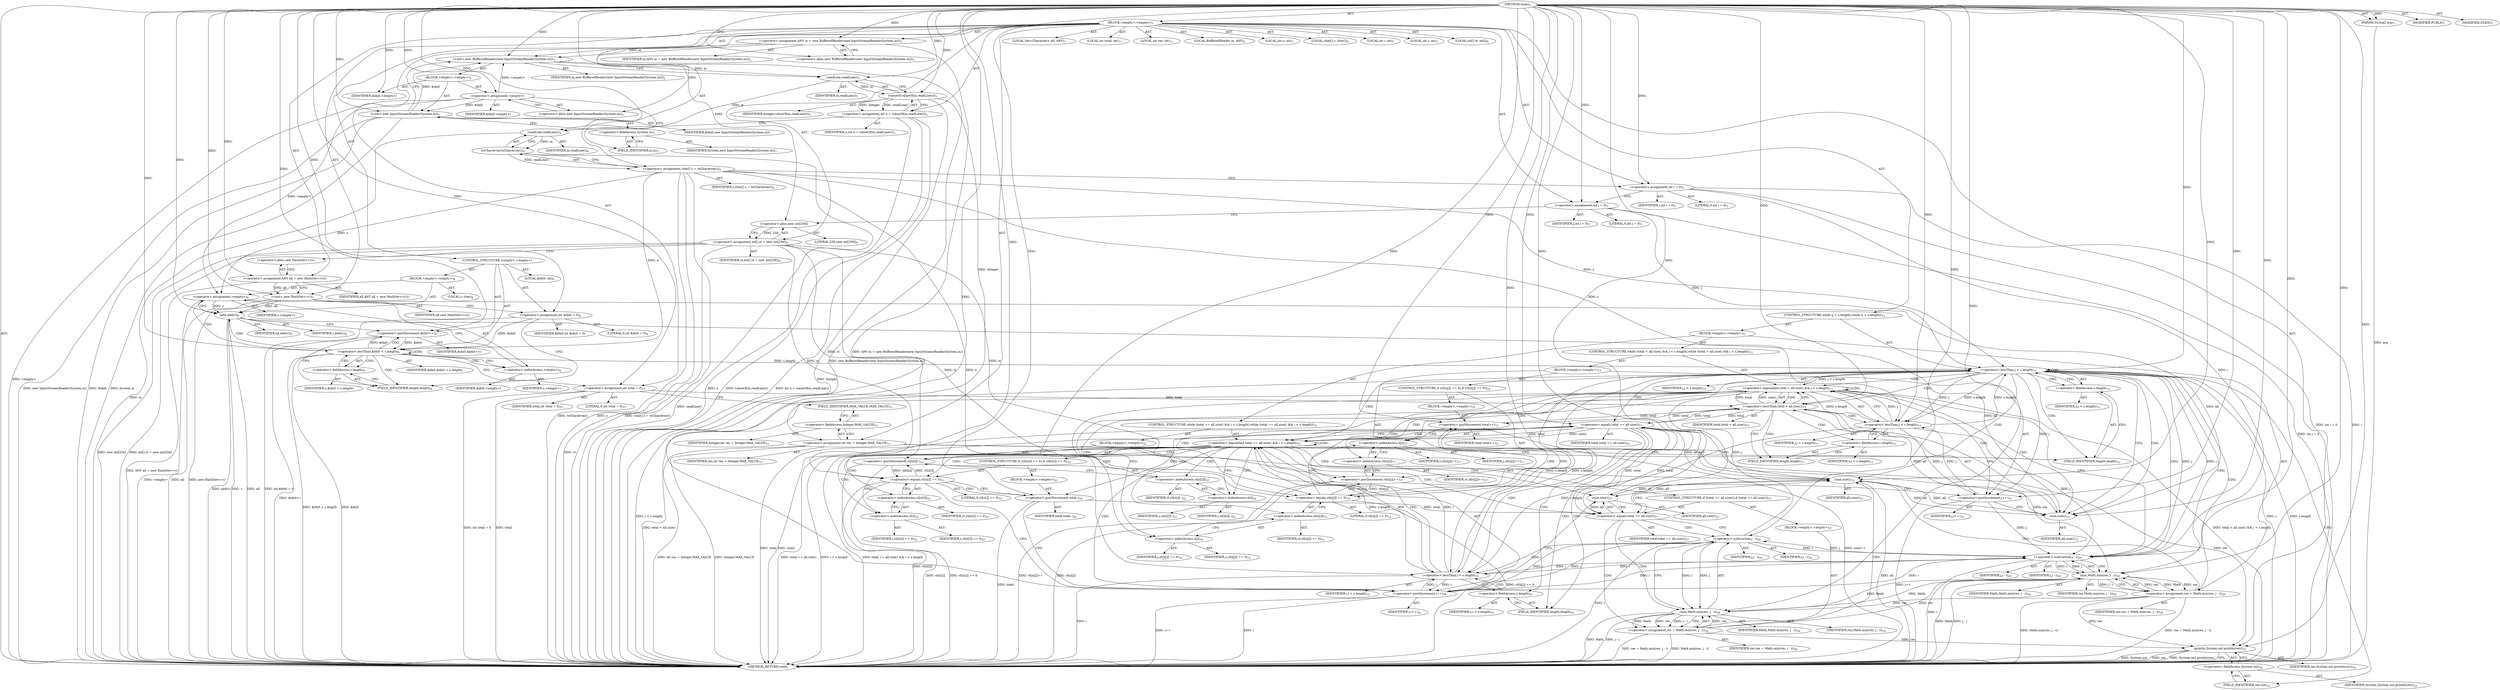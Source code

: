 digraph "main" {  
"21" [label = <(METHOD,main)<SUB>1</SUB>> ]
"22" [label = <(PARAM,String[] arg)<SUB>1</SUB>> ]
"23" [label = <(BLOCK,&lt;empty&gt;,&lt;empty&gt;)<SUB>1</SUB>> ]
"4" [label = <(LOCAL,BufferedReader in: ANY)<SUB>2</SUB>> ]
"24" [label = <(&lt;operator&gt;.assignment,ANY in = new BufferedReader(new InputStreamReader(System.in)))<SUB>2</SUB>> ]
"25" [label = <(IDENTIFIER,in,ANY in = new BufferedReader(new InputStreamReader(System.in)))<SUB>2</SUB>> ]
"26" [label = <(&lt;operator&gt;.alloc,new BufferedReader(new InputStreamReader(System.in)))<SUB>2</SUB>> ]
"27" [label = <(&lt;init&gt;,new BufferedReader(new InputStreamReader(System.in)))<SUB>2</SUB>> ]
"3" [label = <(IDENTIFIER,in,new BufferedReader(new InputStreamReader(System.in)))<SUB>2</SUB>> ]
"28" [label = <(BLOCK,&lt;empty&gt;,&lt;empty&gt;)<SUB>2</SUB>> ]
"29" [label = <(&lt;operator&gt;.assignment,&lt;empty&gt;)> ]
"30" [label = <(IDENTIFIER,$obj0,&lt;empty&gt;)> ]
"31" [label = <(&lt;operator&gt;.alloc,new InputStreamReader(System.in))<SUB>2</SUB>> ]
"32" [label = <(&lt;init&gt;,new InputStreamReader(System.in))<SUB>2</SUB>> ]
"33" [label = <(IDENTIFIER,$obj0,new InputStreamReader(System.in))> ]
"34" [label = <(&lt;operator&gt;.fieldAccess,System.in)<SUB>2</SUB>> ]
"35" [label = <(IDENTIFIER,System,new InputStreamReader(System.in))<SUB>2</SUB>> ]
"36" [label = <(FIELD_IDENTIFIER,in,in)<SUB>2</SUB>> ]
"37" [label = <(IDENTIFIER,$obj0,&lt;empty&gt;)> ]
"38" [label = <(LOCAL,int n: int)<SUB>3</SUB>> ]
"39" [label = <(&lt;operator&gt;.assignment,int n = valueOf(in.readLine()))<SUB>3</SUB>> ]
"40" [label = <(IDENTIFIER,n,int n = valueOf(in.readLine()))<SUB>3</SUB>> ]
"41" [label = <(valueOf,valueOf(in.readLine()))<SUB>3</SUB>> ]
"42" [label = <(IDENTIFIER,Integer,valueOf(in.readLine()))<SUB>3</SUB>> ]
"43" [label = <(readLine,readLine())<SUB>3</SUB>> ]
"44" [label = <(IDENTIFIER,in,readLine())<SUB>3</SUB>> ]
"45" [label = <(LOCAL,char[] s: char[])<SUB>4</SUB>> ]
"46" [label = <(&lt;operator&gt;.assignment,char[] s = toCharArray())<SUB>4</SUB>> ]
"47" [label = <(IDENTIFIER,s,char[] s = toCharArray())<SUB>4</SUB>> ]
"48" [label = <(toCharArray,toCharArray())<SUB>4</SUB>> ]
"49" [label = <(readLine,readLine())<SUB>4</SUB>> ]
"50" [label = <(IDENTIFIER,in,readLine())<SUB>4</SUB>> ]
"51" [label = <(LOCAL,int i: int)<SUB>5</SUB>> ]
"52" [label = <(LOCAL,int j: int)<SUB>5</SUB>> ]
"53" [label = <(&lt;operator&gt;.assignment,int i = 0)<SUB>5</SUB>> ]
"54" [label = <(IDENTIFIER,i,int i = 0)<SUB>5</SUB>> ]
"55" [label = <(LITERAL,0,int i = 0)<SUB>5</SUB>> ]
"56" [label = <(&lt;operator&gt;.assignment,int j = 0)<SUB>5</SUB>> ]
"57" [label = <(IDENTIFIER,j,int j = 0)<SUB>5</SUB>> ]
"58" [label = <(LITERAL,0,int j = 0)<SUB>5</SUB>> ]
"59" [label = <(LOCAL,int[] ct: int[])<SUB>6</SUB>> ]
"60" [label = <(&lt;operator&gt;.assignment,int[] ct = new int[256])<SUB>6</SUB>> ]
"61" [label = <(IDENTIFIER,ct,int[] ct = new int[256])<SUB>6</SUB>> ]
"62" [label = <(&lt;operator&gt;.alloc,new int[256])> ]
"63" [label = <(LITERAL,256,new int[256])<SUB>6</SUB>> ]
"6" [label = <(LOCAL,Set&lt;Character&gt; all: ANY)<SUB>7</SUB>> ]
"64" [label = <(&lt;operator&gt;.assignment,ANY all = new HashSet&lt;&gt;())<SUB>7</SUB>> ]
"65" [label = <(IDENTIFIER,all,ANY all = new HashSet&lt;&gt;())<SUB>7</SUB>> ]
"66" [label = <(&lt;operator&gt;.alloc,new HashSet&lt;&gt;())<SUB>7</SUB>> ]
"67" [label = <(&lt;init&gt;,new HashSet&lt;&gt;())<SUB>7</SUB>> ]
"5" [label = <(IDENTIFIER,all,new HashSet&lt;&gt;())<SUB>7</SUB>> ]
"68" [label = <(CONTROL_STRUCTURE,&lt;empty&gt;,&lt;empty&gt;)> ]
"69" [label = <(LOCAL,$idx0: int)<SUB>8</SUB>> ]
"70" [label = <(&lt;operator&gt;.assignment,int $idx0 = 0)<SUB>8</SUB>> ]
"71" [label = <(IDENTIFIER,$idx0,int $idx0 = 0)> ]
"72" [label = <(LITERAL,0,int $idx0 = 0)<SUB>8</SUB>> ]
"73" [label = <(&lt;operator&gt;.lessThan,$idx0 &lt; s.length)<SUB>8</SUB>> ]
"74" [label = <(IDENTIFIER,$idx0,$idx0 &lt; s.length)> ]
"75" [label = <(&lt;operator&gt;.fieldAccess,s.length)<SUB>8</SUB>> ]
"76" [label = <(IDENTIFIER,s,$idx0 &lt; s.length)> ]
"77" [label = <(FIELD_IDENTIFIER,length,length)<SUB>8</SUB>> ]
"78" [label = <(&lt;operator&gt;.postIncrement,$idx0++)<SUB>8</SUB>> ]
"79" [label = <(IDENTIFIER,$idx0,$idx0++)> ]
"80" [label = <(BLOCK,&lt;empty&gt;,&lt;empty&gt;)<SUB>8</SUB>> ]
"81" [label = <(LOCAL,c: char)<SUB>8</SUB>> ]
"82" [label = <(&lt;operator&gt;.assignment,&lt;empty&gt;)<SUB>8</SUB>> ]
"83" [label = <(IDENTIFIER,c,&lt;empty&gt;)> ]
"84" [label = <(&lt;operator&gt;.indexAccess,&lt;empty&gt;)<SUB>8</SUB>> ]
"85" [label = <(IDENTIFIER,s,&lt;empty&gt;)> ]
"86" [label = <(IDENTIFIER,$idx0,&lt;empty&gt;)> ]
"87" [label = <(add,add(c))<SUB>9</SUB>> ]
"88" [label = <(IDENTIFIER,all,add(c))<SUB>9</SUB>> ]
"89" [label = <(IDENTIFIER,c,add(c))<SUB>9</SUB>> ]
"90" [label = <(LOCAL,int total: int)<SUB>11</SUB>> ]
"91" [label = <(LOCAL,int res: int)<SUB>11</SUB>> ]
"92" [label = <(&lt;operator&gt;.assignment,int total = 0)<SUB>11</SUB>> ]
"93" [label = <(IDENTIFIER,total,int total = 0)<SUB>11</SUB>> ]
"94" [label = <(LITERAL,0,int total = 0)<SUB>11</SUB>> ]
"95" [label = <(&lt;operator&gt;.assignment,int res = Integer.MAX_VALUE)<SUB>11</SUB>> ]
"96" [label = <(IDENTIFIER,res,int res = Integer.MAX_VALUE)<SUB>11</SUB>> ]
"97" [label = <(&lt;operator&gt;.fieldAccess,Integer.MAX_VALUE)<SUB>11</SUB>> ]
"98" [label = <(IDENTIFIER,Integer,int res = Integer.MAX_VALUE)<SUB>11</SUB>> ]
"99" [label = <(FIELD_IDENTIFIER,MAX_VALUE,MAX_VALUE)<SUB>11</SUB>> ]
"100" [label = <(CONTROL_STRUCTURE,while (j &lt; s.length),while (j &lt; s.length))<SUB>12</SUB>> ]
"101" [label = <(&lt;operator&gt;.lessThan,j &lt; s.length)<SUB>12</SUB>> ]
"102" [label = <(IDENTIFIER,j,j &lt; s.length)<SUB>12</SUB>> ]
"103" [label = <(&lt;operator&gt;.fieldAccess,s.length)<SUB>12</SUB>> ]
"104" [label = <(IDENTIFIER,s,j &lt; s.length)<SUB>12</SUB>> ]
"105" [label = <(FIELD_IDENTIFIER,length,length)<SUB>12</SUB>> ]
"106" [label = <(BLOCK,&lt;empty&gt;,&lt;empty&gt;)<SUB>12</SUB>> ]
"107" [label = <(CONTROL_STRUCTURE,while (total &lt; all.size() &amp;&amp; j &lt; s.length),while (total &lt; all.size() &amp;&amp; j &lt; s.length))<SUB>13</SUB>> ]
"108" [label = <(&lt;operator&gt;.logicalAnd,total &lt; all.size() &amp;&amp; j &lt; s.length)<SUB>13</SUB>> ]
"109" [label = <(&lt;operator&gt;.lessThan,total &lt; all.size())<SUB>13</SUB>> ]
"110" [label = <(IDENTIFIER,total,total &lt; all.size())<SUB>13</SUB>> ]
"111" [label = <(size,size())<SUB>13</SUB>> ]
"112" [label = <(IDENTIFIER,all,size())<SUB>13</SUB>> ]
"113" [label = <(&lt;operator&gt;.lessThan,j &lt; s.length)<SUB>13</SUB>> ]
"114" [label = <(IDENTIFIER,j,j &lt; s.length)<SUB>13</SUB>> ]
"115" [label = <(&lt;operator&gt;.fieldAccess,s.length)<SUB>13</SUB>> ]
"116" [label = <(IDENTIFIER,s,j &lt; s.length)<SUB>13</SUB>> ]
"117" [label = <(FIELD_IDENTIFIER,length,length)<SUB>13</SUB>> ]
"118" [label = <(BLOCK,&lt;empty&gt;,&lt;empty&gt;)<SUB>13</SUB>> ]
"119" [label = <(CONTROL_STRUCTURE,if (ct[s[j]] == 0),if (ct[s[j]] == 0))<SUB>14</SUB>> ]
"120" [label = <(&lt;operator&gt;.equals,ct[s[j]] == 0)<SUB>14</SUB>> ]
"121" [label = <(&lt;operator&gt;.indexAccess,ct[s[j]])<SUB>14</SUB>> ]
"122" [label = <(IDENTIFIER,ct,ct[s[j]] == 0)<SUB>14</SUB>> ]
"123" [label = <(&lt;operator&gt;.indexAccess,s[j])<SUB>14</SUB>> ]
"124" [label = <(IDENTIFIER,s,ct[s[j]] == 0)<SUB>14</SUB>> ]
"125" [label = <(IDENTIFIER,j,ct[s[j]] == 0)<SUB>14</SUB>> ]
"126" [label = <(LITERAL,0,ct[s[j]] == 0)<SUB>14</SUB>> ]
"127" [label = <(BLOCK,&lt;empty&gt;,&lt;empty&gt;)<SUB>14</SUB>> ]
"128" [label = <(&lt;operator&gt;.postIncrement,total++)<SUB>15</SUB>> ]
"129" [label = <(IDENTIFIER,total,total++)<SUB>15</SUB>> ]
"130" [label = <(&lt;operator&gt;.postIncrement,ct[s[j]]++)<SUB>17</SUB>> ]
"131" [label = <(&lt;operator&gt;.indexAccess,ct[s[j]])<SUB>17</SUB>> ]
"132" [label = <(IDENTIFIER,ct,ct[s[j]]++)<SUB>17</SUB>> ]
"133" [label = <(&lt;operator&gt;.indexAccess,s[j])<SUB>17</SUB>> ]
"134" [label = <(IDENTIFIER,s,ct[s[j]]++)<SUB>17</SUB>> ]
"135" [label = <(IDENTIFIER,j,ct[s[j]]++)<SUB>17</SUB>> ]
"136" [label = <(&lt;operator&gt;.postIncrement,j++)<SUB>18</SUB>> ]
"137" [label = <(IDENTIFIER,j,j++)<SUB>18</SUB>> ]
"138" [label = <(&lt;operator&gt;.assignment,res = Math.min(res, j - i))<SUB>20</SUB>> ]
"139" [label = <(IDENTIFIER,res,res = Math.min(res, j - i))<SUB>20</SUB>> ]
"140" [label = <(min,Math.min(res, j - i))<SUB>20</SUB>> ]
"141" [label = <(IDENTIFIER,Math,Math.min(res, j - i))<SUB>20</SUB>> ]
"142" [label = <(IDENTIFIER,res,Math.min(res, j - i))<SUB>20</SUB>> ]
"143" [label = <(&lt;operator&gt;.subtraction,j - i)<SUB>20</SUB>> ]
"144" [label = <(IDENTIFIER,j,j - i)<SUB>20</SUB>> ]
"145" [label = <(IDENTIFIER,i,j - i)<SUB>20</SUB>> ]
"146" [label = <(CONTROL_STRUCTURE,while (total == all.size() &amp;&amp; i &lt; s.length),while (total == all.size() &amp;&amp; i &lt; s.length))<SUB>21</SUB>> ]
"147" [label = <(&lt;operator&gt;.logicalAnd,total == all.size() &amp;&amp; i &lt; s.length)<SUB>21</SUB>> ]
"148" [label = <(&lt;operator&gt;.equals,total == all.size())<SUB>21</SUB>> ]
"149" [label = <(IDENTIFIER,total,total == all.size())<SUB>21</SUB>> ]
"150" [label = <(size,size())<SUB>21</SUB>> ]
"151" [label = <(IDENTIFIER,all,size())<SUB>21</SUB>> ]
"152" [label = <(&lt;operator&gt;.lessThan,i &lt; s.length)<SUB>21</SUB>> ]
"153" [label = <(IDENTIFIER,i,i &lt; s.length)<SUB>21</SUB>> ]
"154" [label = <(&lt;operator&gt;.fieldAccess,s.length)<SUB>21</SUB>> ]
"155" [label = <(IDENTIFIER,s,i &lt; s.length)<SUB>21</SUB>> ]
"156" [label = <(FIELD_IDENTIFIER,length,length)<SUB>21</SUB>> ]
"157" [label = <(BLOCK,&lt;empty&gt;,&lt;empty&gt;)<SUB>21</SUB>> ]
"158" [label = <(&lt;operator&gt;.postDecrement,ct[s[i]]--)<SUB>22</SUB>> ]
"159" [label = <(&lt;operator&gt;.indexAccess,ct[s[i]])<SUB>22</SUB>> ]
"160" [label = <(IDENTIFIER,ct,ct[s[i]]--)<SUB>22</SUB>> ]
"161" [label = <(&lt;operator&gt;.indexAccess,s[i])<SUB>22</SUB>> ]
"162" [label = <(IDENTIFIER,s,ct[s[i]]--)<SUB>22</SUB>> ]
"163" [label = <(IDENTIFIER,i,ct[s[i]]--)<SUB>22</SUB>> ]
"164" [label = <(CONTROL_STRUCTURE,if (ct[s[i]] == 0),if (ct[s[i]] == 0))<SUB>23</SUB>> ]
"165" [label = <(&lt;operator&gt;.equals,ct[s[i]] == 0)<SUB>23</SUB>> ]
"166" [label = <(&lt;operator&gt;.indexAccess,ct[s[i]])<SUB>23</SUB>> ]
"167" [label = <(IDENTIFIER,ct,ct[s[i]] == 0)<SUB>23</SUB>> ]
"168" [label = <(&lt;operator&gt;.indexAccess,s[i])<SUB>23</SUB>> ]
"169" [label = <(IDENTIFIER,s,ct[s[i]] == 0)<SUB>23</SUB>> ]
"170" [label = <(IDENTIFIER,i,ct[s[i]] == 0)<SUB>23</SUB>> ]
"171" [label = <(LITERAL,0,ct[s[i]] == 0)<SUB>23</SUB>> ]
"172" [label = <(BLOCK,&lt;empty&gt;,&lt;empty&gt;)<SUB>23</SUB>> ]
"173" [label = <(&lt;operator&gt;.postDecrement,total--)<SUB>24</SUB>> ]
"174" [label = <(IDENTIFIER,total,total--)<SUB>24</SUB>> ]
"175" [label = <(&lt;operator&gt;.postIncrement,i++)<SUB>26</SUB>> ]
"176" [label = <(IDENTIFIER,i,i++)<SUB>26</SUB>> ]
"177" [label = <(CONTROL_STRUCTURE,if (total == all.size()),if (total == all.size()))<SUB>27</SUB>> ]
"178" [label = <(&lt;operator&gt;.equals,total == all.size())<SUB>27</SUB>> ]
"179" [label = <(IDENTIFIER,total,total == all.size())<SUB>27</SUB>> ]
"180" [label = <(size,size())<SUB>27</SUB>> ]
"181" [label = <(IDENTIFIER,all,size())<SUB>27</SUB>> ]
"182" [label = <(BLOCK,&lt;empty&gt;,&lt;empty&gt;)<SUB>27</SUB>> ]
"183" [label = <(&lt;operator&gt;.assignment,res = Math.min(res, j - i))<SUB>28</SUB>> ]
"184" [label = <(IDENTIFIER,res,res = Math.min(res, j - i))<SUB>28</SUB>> ]
"185" [label = <(min,Math.min(res, j - i))<SUB>28</SUB>> ]
"186" [label = <(IDENTIFIER,Math,Math.min(res, j - i))<SUB>28</SUB>> ]
"187" [label = <(IDENTIFIER,res,Math.min(res, j - i))<SUB>28</SUB>> ]
"188" [label = <(&lt;operator&gt;.subtraction,j - i)<SUB>28</SUB>> ]
"189" [label = <(IDENTIFIER,j,j - i)<SUB>28</SUB>> ]
"190" [label = <(IDENTIFIER,i,j - i)<SUB>28</SUB>> ]
"191" [label = <(println,System.out.println(res))<SUB>32</SUB>> ]
"192" [label = <(&lt;operator&gt;.fieldAccess,System.out)<SUB>32</SUB>> ]
"193" [label = <(IDENTIFIER,System,System.out.println(res))<SUB>32</SUB>> ]
"194" [label = <(FIELD_IDENTIFIER,out,out)<SUB>32</SUB>> ]
"195" [label = <(IDENTIFIER,res,System.out.println(res))<SUB>32</SUB>> ]
"196" [label = <(MODIFIER,PUBLIC)> ]
"197" [label = <(MODIFIER,STATIC)> ]
"198" [label = <(METHOD_RETURN,void)<SUB>1</SUB>> ]
  "21" -> "22"  [ label = "AST: "] 
  "21" -> "23"  [ label = "AST: "] 
  "21" -> "196"  [ label = "AST: "] 
  "21" -> "197"  [ label = "AST: "] 
  "21" -> "198"  [ label = "AST: "] 
  "23" -> "4"  [ label = "AST: "] 
  "23" -> "24"  [ label = "AST: "] 
  "23" -> "27"  [ label = "AST: "] 
  "23" -> "38"  [ label = "AST: "] 
  "23" -> "39"  [ label = "AST: "] 
  "23" -> "45"  [ label = "AST: "] 
  "23" -> "46"  [ label = "AST: "] 
  "23" -> "51"  [ label = "AST: "] 
  "23" -> "52"  [ label = "AST: "] 
  "23" -> "53"  [ label = "AST: "] 
  "23" -> "56"  [ label = "AST: "] 
  "23" -> "59"  [ label = "AST: "] 
  "23" -> "60"  [ label = "AST: "] 
  "23" -> "6"  [ label = "AST: "] 
  "23" -> "64"  [ label = "AST: "] 
  "23" -> "67"  [ label = "AST: "] 
  "23" -> "68"  [ label = "AST: "] 
  "23" -> "90"  [ label = "AST: "] 
  "23" -> "91"  [ label = "AST: "] 
  "23" -> "92"  [ label = "AST: "] 
  "23" -> "95"  [ label = "AST: "] 
  "23" -> "100"  [ label = "AST: "] 
  "23" -> "191"  [ label = "AST: "] 
  "24" -> "25"  [ label = "AST: "] 
  "24" -> "26"  [ label = "AST: "] 
  "27" -> "3"  [ label = "AST: "] 
  "27" -> "28"  [ label = "AST: "] 
  "28" -> "29"  [ label = "AST: "] 
  "28" -> "32"  [ label = "AST: "] 
  "28" -> "37"  [ label = "AST: "] 
  "29" -> "30"  [ label = "AST: "] 
  "29" -> "31"  [ label = "AST: "] 
  "32" -> "33"  [ label = "AST: "] 
  "32" -> "34"  [ label = "AST: "] 
  "34" -> "35"  [ label = "AST: "] 
  "34" -> "36"  [ label = "AST: "] 
  "39" -> "40"  [ label = "AST: "] 
  "39" -> "41"  [ label = "AST: "] 
  "41" -> "42"  [ label = "AST: "] 
  "41" -> "43"  [ label = "AST: "] 
  "43" -> "44"  [ label = "AST: "] 
  "46" -> "47"  [ label = "AST: "] 
  "46" -> "48"  [ label = "AST: "] 
  "48" -> "49"  [ label = "AST: "] 
  "49" -> "50"  [ label = "AST: "] 
  "53" -> "54"  [ label = "AST: "] 
  "53" -> "55"  [ label = "AST: "] 
  "56" -> "57"  [ label = "AST: "] 
  "56" -> "58"  [ label = "AST: "] 
  "60" -> "61"  [ label = "AST: "] 
  "60" -> "62"  [ label = "AST: "] 
  "62" -> "63"  [ label = "AST: "] 
  "64" -> "65"  [ label = "AST: "] 
  "64" -> "66"  [ label = "AST: "] 
  "67" -> "5"  [ label = "AST: "] 
  "68" -> "69"  [ label = "AST: "] 
  "68" -> "70"  [ label = "AST: "] 
  "68" -> "73"  [ label = "AST: "] 
  "68" -> "78"  [ label = "AST: "] 
  "68" -> "80"  [ label = "AST: "] 
  "70" -> "71"  [ label = "AST: "] 
  "70" -> "72"  [ label = "AST: "] 
  "73" -> "74"  [ label = "AST: "] 
  "73" -> "75"  [ label = "AST: "] 
  "75" -> "76"  [ label = "AST: "] 
  "75" -> "77"  [ label = "AST: "] 
  "78" -> "79"  [ label = "AST: "] 
  "80" -> "81"  [ label = "AST: "] 
  "80" -> "82"  [ label = "AST: "] 
  "80" -> "87"  [ label = "AST: "] 
  "82" -> "83"  [ label = "AST: "] 
  "82" -> "84"  [ label = "AST: "] 
  "84" -> "85"  [ label = "AST: "] 
  "84" -> "86"  [ label = "AST: "] 
  "87" -> "88"  [ label = "AST: "] 
  "87" -> "89"  [ label = "AST: "] 
  "92" -> "93"  [ label = "AST: "] 
  "92" -> "94"  [ label = "AST: "] 
  "95" -> "96"  [ label = "AST: "] 
  "95" -> "97"  [ label = "AST: "] 
  "97" -> "98"  [ label = "AST: "] 
  "97" -> "99"  [ label = "AST: "] 
  "100" -> "101"  [ label = "AST: "] 
  "100" -> "106"  [ label = "AST: "] 
  "101" -> "102"  [ label = "AST: "] 
  "101" -> "103"  [ label = "AST: "] 
  "103" -> "104"  [ label = "AST: "] 
  "103" -> "105"  [ label = "AST: "] 
  "106" -> "107"  [ label = "AST: "] 
  "106" -> "138"  [ label = "AST: "] 
  "106" -> "146"  [ label = "AST: "] 
  "107" -> "108"  [ label = "AST: "] 
  "107" -> "118"  [ label = "AST: "] 
  "108" -> "109"  [ label = "AST: "] 
  "108" -> "113"  [ label = "AST: "] 
  "109" -> "110"  [ label = "AST: "] 
  "109" -> "111"  [ label = "AST: "] 
  "111" -> "112"  [ label = "AST: "] 
  "113" -> "114"  [ label = "AST: "] 
  "113" -> "115"  [ label = "AST: "] 
  "115" -> "116"  [ label = "AST: "] 
  "115" -> "117"  [ label = "AST: "] 
  "118" -> "119"  [ label = "AST: "] 
  "118" -> "130"  [ label = "AST: "] 
  "118" -> "136"  [ label = "AST: "] 
  "119" -> "120"  [ label = "AST: "] 
  "119" -> "127"  [ label = "AST: "] 
  "120" -> "121"  [ label = "AST: "] 
  "120" -> "126"  [ label = "AST: "] 
  "121" -> "122"  [ label = "AST: "] 
  "121" -> "123"  [ label = "AST: "] 
  "123" -> "124"  [ label = "AST: "] 
  "123" -> "125"  [ label = "AST: "] 
  "127" -> "128"  [ label = "AST: "] 
  "128" -> "129"  [ label = "AST: "] 
  "130" -> "131"  [ label = "AST: "] 
  "131" -> "132"  [ label = "AST: "] 
  "131" -> "133"  [ label = "AST: "] 
  "133" -> "134"  [ label = "AST: "] 
  "133" -> "135"  [ label = "AST: "] 
  "136" -> "137"  [ label = "AST: "] 
  "138" -> "139"  [ label = "AST: "] 
  "138" -> "140"  [ label = "AST: "] 
  "140" -> "141"  [ label = "AST: "] 
  "140" -> "142"  [ label = "AST: "] 
  "140" -> "143"  [ label = "AST: "] 
  "143" -> "144"  [ label = "AST: "] 
  "143" -> "145"  [ label = "AST: "] 
  "146" -> "147"  [ label = "AST: "] 
  "146" -> "157"  [ label = "AST: "] 
  "147" -> "148"  [ label = "AST: "] 
  "147" -> "152"  [ label = "AST: "] 
  "148" -> "149"  [ label = "AST: "] 
  "148" -> "150"  [ label = "AST: "] 
  "150" -> "151"  [ label = "AST: "] 
  "152" -> "153"  [ label = "AST: "] 
  "152" -> "154"  [ label = "AST: "] 
  "154" -> "155"  [ label = "AST: "] 
  "154" -> "156"  [ label = "AST: "] 
  "157" -> "158"  [ label = "AST: "] 
  "157" -> "164"  [ label = "AST: "] 
  "157" -> "175"  [ label = "AST: "] 
  "157" -> "177"  [ label = "AST: "] 
  "158" -> "159"  [ label = "AST: "] 
  "159" -> "160"  [ label = "AST: "] 
  "159" -> "161"  [ label = "AST: "] 
  "161" -> "162"  [ label = "AST: "] 
  "161" -> "163"  [ label = "AST: "] 
  "164" -> "165"  [ label = "AST: "] 
  "164" -> "172"  [ label = "AST: "] 
  "165" -> "166"  [ label = "AST: "] 
  "165" -> "171"  [ label = "AST: "] 
  "166" -> "167"  [ label = "AST: "] 
  "166" -> "168"  [ label = "AST: "] 
  "168" -> "169"  [ label = "AST: "] 
  "168" -> "170"  [ label = "AST: "] 
  "172" -> "173"  [ label = "AST: "] 
  "173" -> "174"  [ label = "AST: "] 
  "175" -> "176"  [ label = "AST: "] 
  "177" -> "178"  [ label = "AST: "] 
  "177" -> "182"  [ label = "AST: "] 
  "178" -> "179"  [ label = "AST: "] 
  "178" -> "180"  [ label = "AST: "] 
  "180" -> "181"  [ label = "AST: "] 
  "182" -> "183"  [ label = "AST: "] 
  "183" -> "184"  [ label = "AST: "] 
  "183" -> "185"  [ label = "AST: "] 
  "185" -> "186"  [ label = "AST: "] 
  "185" -> "187"  [ label = "AST: "] 
  "185" -> "188"  [ label = "AST: "] 
  "188" -> "189"  [ label = "AST: "] 
  "188" -> "190"  [ label = "AST: "] 
  "191" -> "192"  [ label = "AST: "] 
  "191" -> "195"  [ label = "AST: "] 
  "192" -> "193"  [ label = "AST: "] 
  "192" -> "194"  [ label = "AST: "] 
  "24" -> "31"  [ label = "CFG: "] 
  "27" -> "43"  [ label = "CFG: "] 
  "39" -> "49"  [ label = "CFG: "] 
  "46" -> "53"  [ label = "CFG: "] 
  "53" -> "56"  [ label = "CFG: "] 
  "56" -> "62"  [ label = "CFG: "] 
  "60" -> "66"  [ label = "CFG: "] 
  "64" -> "67"  [ label = "CFG: "] 
  "67" -> "70"  [ label = "CFG: "] 
  "92" -> "99"  [ label = "CFG: "] 
  "95" -> "105"  [ label = "CFG: "] 
  "191" -> "198"  [ label = "CFG: "] 
  "26" -> "24"  [ label = "CFG: "] 
  "41" -> "39"  [ label = "CFG: "] 
  "48" -> "46"  [ label = "CFG: "] 
  "62" -> "60"  [ label = "CFG: "] 
  "66" -> "64"  [ label = "CFG: "] 
  "70" -> "77"  [ label = "CFG: "] 
  "73" -> "84"  [ label = "CFG: "] 
  "73" -> "92"  [ label = "CFG: "] 
  "78" -> "77"  [ label = "CFG: "] 
  "97" -> "95"  [ label = "CFG: "] 
  "101" -> "111"  [ label = "CFG: "] 
  "101" -> "194"  [ label = "CFG: "] 
  "192" -> "191"  [ label = "CFG: "] 
  "29" -> "36"  [ label = "CFG: "] 
  "32" -> "27"  [ label = "CFG: "] 
  "43" -> "41"  [ label = "CFG: "] 
  "49" -> "48"  [ label = "CFG: "] 
  "75" -> "73"  [ label = "CFG: "] 
  "82" -> "87"  [ label = "CFG: "] 
  "87" -> "78"  [ label = "CFG: "] 
  "99" -> "97"  [ label = "CFG: "] 
  "103" -> "101"  [ label = "CFG: "] 
  "138" -> "150"  [ label = "CFG: "] 
  "194" -> "192"  [ label = "CFG: "] 
  "31" -> "29"  [ label = "CFG: "] 
  "34" -> "32"  [ label = "CFG: "] 
  "77" -> "75"  [ label = "CFG: "] 
  "84" -> "82"  [ label = "CFG: "] 
  "105" -> "103"  [ label = "CFG: "] 
  "108" -> "123"  [ label = "CFG: "] 
  "108" -> "143"  [ label = "CFG: "] 
  "140" -> "138"  [ label = "CFG: "] 
  "147" -> "105"  [ label = "CFG: "] 
  "147" -> "161"  [ label = "CFG: "] 
  "36" -> "34"  [ label = "CFG: "] 
  "109" -> "108"  [ label = "CFG: "] 
  "109" -> "117"  [ label = "CFG: "] 
  "113" -> "108"  [ label = "CFG: "] 
  "130" -> "136"  [ label = "CFG: "] 
  "136" -> "111"  [ label = "CFG: "] 
  "143" -> "140"  [ label = "CFG: "] 
  "148" -> "147"  [ label = "CFG: "] 
  "148" -> "156"  [ label = "CFG: "] 
  "152" -> "147"  [ label = "CFG: "] 
  "158" -> "168"  [ label = "CFG: "] 
  "175" -> "180"  [ label = "CFG: "] 
  "111" -> "109"  [ label = "CFG: "] 
  "115" -> "113"  [ label = "CFG: "] 
  "120" -> "128"  [ label = "CFG: "] 
  "120" -> "133"  [ label = "CFG: "] 
  "131" -> "130"  [ label = "CFG: "] 
  "150" -> "148"  [ label = "CFG: "] 
  "154" -> "152"  [ label = "CFG: "] 
  "159" -> "158"  [ label = "CFG: "] 
  "165" -> "173"  [ label = "CFG: "] 
  "165" -> "175"  [ label = "CFG: "] 
  "178" -> "150"  [ label = "CFG: "] 
  "178" -> "188"  [ label = "CFG: "] 
  "117" -> "115"  [ label = "CFG: "] 
  "121" -> "120"  [ label = "CFG: "] 
  "128" -> "133"  [ label = "CFG: "] 
  "133" -> "131"  [ label = "CFG: "] 
  "156" -> "154"  [ label = "CFG: "] 
  "161" -> "159"  [ label = "CFG: "] 
  "166" -> "165"  [ label = "CFG: "] 
  "173" -> "175"  [ label = "CFG: "] 
  "180" -> "178"  [ label = "CFG: "] 
  "183" -> "150"  [ label = "CFG: "] 
  "123" -> "121"  [ label = "CFG: "] 
  "168" -> "166"  [ label = "CFG: "] 
  "185" -> "183"  [ label = "CFG: "] 
  "188" -> "185"  [ label = "CFG: "] 
  "21" -> "26"  [ label = "CFG: "] 
  "22" -> "198"  [ label = "DDG: arg"] 
  "24" -> "198"  [ label = "DDG: ANY in = new BufferedReader(new InputStreamReader(System.in))"] 
  "29" -> "198"  [ label = "DDG: &lt;empty&gt;"] 
  "32" -> "198"  [ label = "DDG: $obj0"] 
  "32" -> "198"  [ label = "DDG: System.in"] 
  "32" -> "198"  [ label = "DDG: new InputStreamReader(System.in)"] 
  "27" -> "198"  [ label = "DDG: new BufferedReader(new InputStreamReader(System.in))"] 
  "39" -> "198"  [ label = "DDG: n"] 
  "41" -> "198"  [ label = "DDG: Integer"] 
  "39" -> "198"  [ label = "DDG: valueOf(in.readLine())"] 
  "39" -> "198"  [ label = "DDG: int n = valueOf(in.readLine())"] 
  "46" -> "198"  [ label = "DDG: s"] 
  "49" -> "198"  [ label = "DDG: in"] 
  "48" -> "198"  [ label = "DDG: readLine()"] 
  "46" -> "198"  [ label = "DDG: toCharArray()"] 
  "46" -> "198"  [ label = "DDG: char[] s = toCharArray()"] 
  "53" -> "198"  [ label = "DDG: i"] 
  "53" -> "198"  [ label = "DDG: int i = 0"] 
  "56" -> "198"  [ label = "DDG: int j = 0"] 
  "60" -> "198"  [ label = "DDG: ct"] 
  "60" -> "198"  [ label = "DDG: new int[256]"] 
  "60" -> "198"  [ label = "DDG: int[] ct = new int[256]"] 
  "64" -> "198"  [ label = "DDG: ANY all = new HashSet&lt;&gt;()"] 
  "67" -> "198"  [ label = "DDG: all"] 
  "67" -> "198"  [ label = "DDG: new HashSet&lt;&gt;()"] 
  "70" -> "198"  [ label = "DDG: int $idx0 = 0"] 
  "73" -> "198"  [ label = "DDG: $idx0"] 
  "73" -> "198"  [ label = "DDG: $idx0 &lt; s.length"] 
  "92" -> "198"  [ label = "DDG: total"] 
  "92" -> "198"  [ label = "DDG: int total = 0"] 
  "95" -> "198"  [ label = "DDG: Integer.MAX_VALUE"] 
  "95" -> "198"  [ label = "DDG: int res = Integer.MAX_VALUE"] 
  "101" -> "198"  [ label = "DDG: j"] 
  "101" -> "198"  [ label = "DDG: s.length"] 
  "101" -> "198"  [ label = "DDG: j &lt; s.length"] 
  "191" -> "198"  [ label = "DDG: System.out"] 
  "191" -> "198"  [ label = "DDG: res"] 
  "191" -> "198"  [ label = "DDG: System.out.println(res)"] 
  "108" -> "198"  [ label = "DDG: total &lt; all.size()"] 
  "108" -> "198"  [ label = "DDG: total &lt; all.size() &amp;&amp; j &lt; s.length"] 
  "140" -> "198"  [ label = "DDG: Math"] 
  "143" -> "198"  [ label = "DDG: i"] 
  "140" -> "198"  [ label = "DDG: j - i"] 
  "138" -> "198"  [ label = "DDG: Math.min(res, j - i)"] 
  "138" -> "198"  [ label = "DDG: res = Math.min(res, j - i)"] 
  "148" -> "198"  [ label = "DDG: total"] 
  "150" -> "198"  [ label = "DDG: all"] 
  "148" -> "198"  [ label = "DDG: size()"] 
  "147" -> "198"  [ label = "DDG: total == all.size()"] 
  "152" -> "198"  [ label = "DDG: i"] 
  "147" -> "198"  [ label = "DDG: i &lt; s.length"] 
  "147" -> "198"  [ label = "DDG: total == all.size() &amp;&amp; i &lt; s.length"] 
  "158" -> "198"  [ label = "DDG: ct[s[i]]--"] 
  "165" -> "198"  [ label = "DDG: ct[s[i]]"] 
  "165" -> "198"  [ label = "DDG: ct[s[i]] == 0"] 
  "173" -> "198"  [ label = "DDG: total--"] 
  "175" -> "198"  [ label = "DDG: i"] 
  "175" -> "198"  [ label = "DDG: i++"] 
  "185" -> "198"  [ label = "DDG: Math"] 
  "188" -> "198"  [ label = "DDG: i"] 
  "185" -> "198"  [ label = "DDG: j - i"] 
  "183" -> "198"  [ label = "DDG: Math.min(res, j - i)"] 
  "183" -> "198"  [ label = "DDG: res = Math.min(res, j - i)"] 
  "120" -> "198"  [ label = "DDG: ct[s[j]] == 0"] 
  "128" -> "198"  [ label = "DDG: total++"] 
  "130" -> "198"  [ label = "DDG: ct[s[j]]"] 
  "130" -> "198"  [ label = "DDG: ct[s[j]]++"] 
  "136" -> "198"  [ label = "DDG: j++"] 
  "82" -> "198"  [ label = "DDG: &lt;empty&gt;"] 
  "87" -> "198"  [ label = "DDG: all"] 
  "87" -> "198"  [ label = "DDG: c"] 
  "87" -> "198"  [ label = "DDG: add(c)"] 
  "78" -> "198"  [ label = "DDG: $idx0++"] 
  "21" -> "22"  [ label = "DDG: "] 
  "21" -> "24"  [ label = "DDG: "] 
  "41" -> "39"  [ label = "DDG: Integer"] 
  "41" -> "39"  [ label = "DDG: readLine()"] 
  "48" -> "46"  [ label = "DDG: readLine()"] 
  "21" -> "53"  [ label = "DDG: "] 
  "21" -> "56"  [ label = "DDG: "] 
  "62" -> "60"  [ label = "DDG: 256"] 
  "21" -> "64"  [ label = "DDG: "] 
  "21" -> "92"  [ label = "DDG: "] 
  "41" -> "95"  [ label = "DDG: Integer"] 
  "24" -> "27"  [ label = "DDG: in"] 
  "21" -> "27"  [ label = "DDG: "] 
  "29" -> "27"  [ label = "DDG: &lt;empty&gt;"] 
  "32" -> "27"  [ label = "DDG: $obj0"] 
  "64" -> "67"  [ label = "DDG: all"] 
  "21" -> "67"  [ label = "DDG: "] 
  "21" -> "70"  [ label = "DDG: "] 
  "95" -> "191"  [ label = "DDG: res"] 
  "138" -> "191"  [ label = "DDG: res"] 
  "183" -> "191"  [ label = "DDG: res"] 
  "21" -> "191"  [ label = "DDG: "] 
  "21" -> "29"  [ label = "DDG: "] 
  "21" -> "37"  [ label = "DDG: "] 
  "21" -> "41"  [ label = "DDG: "] 
  "43" -> "41"  [ label = "DDG: in"] 
  "49" -> "48"  [ label = "DDG: in"] 
  "21" -> "62"  [ label = "DDG: "] 
  "70" -> "73"  [ label = "DDG: $idx0"] 
  "78" -> "73"  [ label = "DDG: $idx0"] 
  "21" -> "73"  [ label = "DDG: "] 
  "46" -> "73"  [ label = "DDG: s"] 
  "73" -> "78"  [ label = "DDG: $idx0"] 
  "21" -> "78"  [ label = "DDG: "] 
  "29" -> "82"  [ label = "DDG: &lt;empty&gt;"] 
  "46" -> "82"  [ label = "DDG: s"] 
  "56" -> "101"  [ label = "DDG: j"] 
  "143" -> "101"  [ label = "DDG: j"] 
  "188" -> "101"  [ label = "DDG: j"] 
  "21" -> "101"  [ label = "DDG: "] 
  "46" -> "101"  [ label = "DDG: s"] 
  "73" -> "101"  [ label = "DDG: s.length"] 
  "113" -> "101"  [ label = "DDG: s.length"] 
  "152" -> "101"  [ label = "DDG: s.length"] 
  "140" -> "138"  [ label = "DDG: Math"] 
  "140" -> "138"  [ label = "DDG: res"] 
  "140" -> "138"  [ label = "DDG: j - i"] 
  "29" -> "32"  [ label = "DDG: $obj0"] 
  "21" -> "32"  [ label = "DDG: "] 
  "27" -> "43"  [ label = "DDG: in"] 
  "21" -> "43"  [ label = "DDG: "] 
  "43" -> "49"  [ label = "DDG: in"] 
  "21" -> "49"  [ label = "DDG: "] 
  "67" -> "87"  [ label = "DDG: all"] 
  "21" -> "87"  [ label = "DDG: "] 
  "82" -> "87"  [ label = "DDG: c"] 
  "109" -> "108"  [ label = "DDG: total"] 
  "109" -> "108"  [ label = "DDG: size()"] 
  "113" -> "108"  [ label = "DDG: j"] 
  "113" -> "108"  [ label = "DDG: s.length"] 
  "101" -> "108"  [ label = "DDG: j &lt; s.length"] 
  "185" -> "140"  [ label = "DDG: Math"] 
  "21" -> "140"  [ label = "DDG: "] 
  "95" -> "140"  [ label = "DDG: res"] 
  "138" -> "140"  [ label = "DDG: res"] 
  "183" -> "140"  [ label = "DDG: res"] 
  "143" -> "140"  [ label = "DDG: j"] 
  "143" -> "140"  [ label = "DDG: i"] 
  "148" -> "147"  [ label = "DDG: total"] 
  "148" -> "147"  [ label = "DDG: size()"] 
  "152" -> "147"  [ label = "DDG: i"] 
  "152" -> "147"  [ label = "DDG: s.length"] 
  "92" -> "109"  [ label = "DDG: total"] 
  "148" -> "109"  [ label = "DDG: total"] 
  "128" -> "109"  [ label = "DDG: total"] 
  "21" -> "109"  [ label = "DDG: "] 
  "111" -> "109"  [ label = "DDG: all"] 
  "101" -> "113"  [ label = "DDG: j"] 
  "136" -> "113"  [ label = "DDG: j"] 
  "21" -> "113"  [ label = "DDG: "] 
  "46" -> "113"  [ label = "DDG: s"] 
  "101" -> "113"  [ label = "DDG: s.length"] 
  "60" -> "130"  [ label = "DDG: ct"] 
  "120" -> "130"  [ label = "DDG: ct[s[j]]"] 
  "101" -> "136"  [ label = "DDG: j"] 
  "113" -> "136"  [ label = "DDG: j"] 
  "21" -> "136"  [ label = "DDG: "] 
  "101" -> "143"  [ label = "DDG: j"] 
  "113" -> "143"  [ label = "DDG: j"] 
  "136" -> "143"  [ label = "DDG: j"] 
  "21" -> "143"  [ label = "DDG: "] 
  "53" -> "143"  [ label = "DDG: i"] 
  "152" -> "143"  [ label = "DDG: i"] 
  "175" -> "143"  [ label = "DDG: i"] 
  "188" -> "143"  [ label = "DDG: i"] 
  "109" -> "148"  [ label = "DDG: total"] 
  "178" -> "148"  [ label = "DDG: total"] 
  "21" -> "148"  [ label = "DDG: "] 
  "150" -> "148"  [ label = "DDG: all"] 
  "143" -> "152"  [ label = "DDG: i"] 
  "175" -> "152"  [ label = "DDG: i"] 
  "188" -> "152"  [ label = "DDG: i"] 
  "21" -> "152"  [ label = "DDG: "] 
  "46" -> "152"  [ label = "DDG: s"] 
  "101" -> "152"  [ label = "DDG: s.length"] 
  "113" -> "152"  [ label = "DDG: s.length"] 
  "60" -> "158"  [ label = "DDG: ct"] 
  "165" -> "158"  [ label = "DDG: ct[s[i]]"] 
  "143" -> "175"  [ label = "DDG: i"] 
  "152" -> "175"  [ label = "DDG: i"] 
  "188" -> "175"  [ label = "DDG: i"] 
  "21" -> "175"  [ label = "DDG: "] 
  "67" -> "111"  [ label = "DDG: all"] 
  "150" -> "111"  [ label = "DDG: all"] 
  "87" -> "111"  [ label = "DDG: all"] 
  "21" -> "111"  [ label = "DDG: "] 
  "60" -> "120"  [ label = "DDG: ct"] 
  "130" -> "120"  [ label = "DDG: ct[s[j]]"] 
  "21" -> "120"  [ label = "DDG: "] 
  "111" -> "150"  [ label = "DDG: all"] 
  "180" -> "150"  [ label = "DDG: all"] 
  "21" -> "150"  [ label = "DDG: "] 
  "60" -> "165"  [ label = "DDG: ct"] 
  "158" -> "165"  [ label = "DDG: ct[s[i]]"] 
  "21" -> "165"  [ label = "DDG: "] 
  "148" -> "178"  [ label = "DDG: total"] 
  "173" -> "178"  [ label = "DDG: total"] 
  "21" -> "178"  [ label = "DDG: "] 
  "180" -> "178"  [ label = "DDG: all"] 
  "185" -> "183"  [ label = "DDG: Math"] 
  "185" -> "183"  [ label = "DDG: res"] 
  "185" -> "183"  [ label = "DDG: j - i"] 
  "109" -> "128"  [ label = "DDG: total"] 
  "21" -> "128"  [ label = "DDG: "] 
  "148" -> "173"  [ label = "DDG: total"] 
  "21" -> "173"  [ label = "DDG: "] 
  "150" -> "180"  [ label = "DDG: all"] 
  "21" -> "180"  [ label = "DDG: "] 
  "140" -> "185"  [ label = "DDG: Math"] 
  "21" -> "185"  [ label = "DDG: "] 
  "138" -> "185"  [ label = "DDG: res"] 
  "183" -> "185"  [ label = "DDG: res"] 
  "188" -> "185"  [ label = "DDG: j"] 
  "188" -> "185"  [ label = "DDG: i"] 
  "143" -> "188"  [ label = "DDG: j"] 
  "21" -> "188"  [ label = "DDG: "] 
  "175" -> "188"  [ label = "DDG: i"] 
  "73" -> "73"  [ label = "CDG: "] 
  "73" -> "77"  [ label = "CDG: "] 
  "73" -> "75"  [ label = "CDG: "] 
  "73" -> "84"  [ label = "CDG: "] 
  "73" -> "87"  [ label = "CDG: "] 
  "73" -> "82"  [ label = "CDG: "] 
  "73" -> "78"  [ label = "CDG: "] 
  "101" -> "103"  [ label = "CDG: "] 
  "101" -> "150"  [ label = "CDG: "] 
  "101" -> "138"  [ label = "CDG: "] 
  "101" -> "140"  [ label = "CDG: "] 
  "101" -> "101"  [ label = "CDG: "] 
  "101" -> "148"  [ label = "CDG: "] 
  "101" -> "143"  [ label = "CDG: "] 
  "101" -> "105"  [ label = "CDG: "] 
  "101" -> "147"  [ label = "CDG: "] 
  "101" -> "108"  [ label = "CDG: "] 
  "101" -> "111"  [ label = "CDG: "] 
  "101" -> "109"  [ label = "CDG: "] 
  "108" -> "120"  [ label = "CDG: "] 
  "108" -> "136"  [ label = "CDG: "] 
  "108" -> "131"  [ label = "CDG: "] 
  "108" -> "121"  [ label = "CDG: "] 
  "108" -> "123"  [ label = "CDG: "] 
  "108" -> "130"  [ label = "CDG: "] 
  "108" -> "108"  [ label = "CDG: "] 
  "108" -> "111"  [ label = "CDG: "] 
  "108" -> "109"  [ label = "CDG: "] 
  "108" -> "133"  [ label = "CDG: "] 
  "147" -> "161"  [ label = "CDG: "] 
  "147" -> "166"  [ label = "CDG: "] 
  "147" -> "178"  [ label = "CDG: "] 
  "147" -> "150"  [ label = "CDG: "] 
  "147" -> "168"  [ label = "CDG: "] 
  "147" -> "159"  [ label = "CDG: "] 
  "147" -> "148"  [ label = "CDG: "] 
  "147" -> "165"  [ label = "CDG: "] 
  "147" -> "147"  [ label = "CDG: "] 
  "147" -> "175"  [ label = "CDG: "] 
  "147" -> "180"  [ label = "CDG: "] 
  "147" -> "158"  [ label = "CDG: "] 
  "109" -> "115"  [ label = "CDG: "] 
  "109" -> "113"  [ label = "CDG: "] 
  "109" -> "117"  [ label = "CDG: "] 
  "148" -> "154"  [ label = "CDG: "] 
  "148" -> "152"  [ label = "CDG: "] 
  "148" -> "156"  [ label = "CDG: "] 
  "120" -> "128"  [ label = "CDG: "] 
  "165" -> "173"  [ label = "CDG: "] 
  "178" -> "183"  [ label = "CDG: "] 
  "178" -> "188"  [ label = "CDG: "] 
  "178" -> "185"  [ label = "CDG: "] 
}
